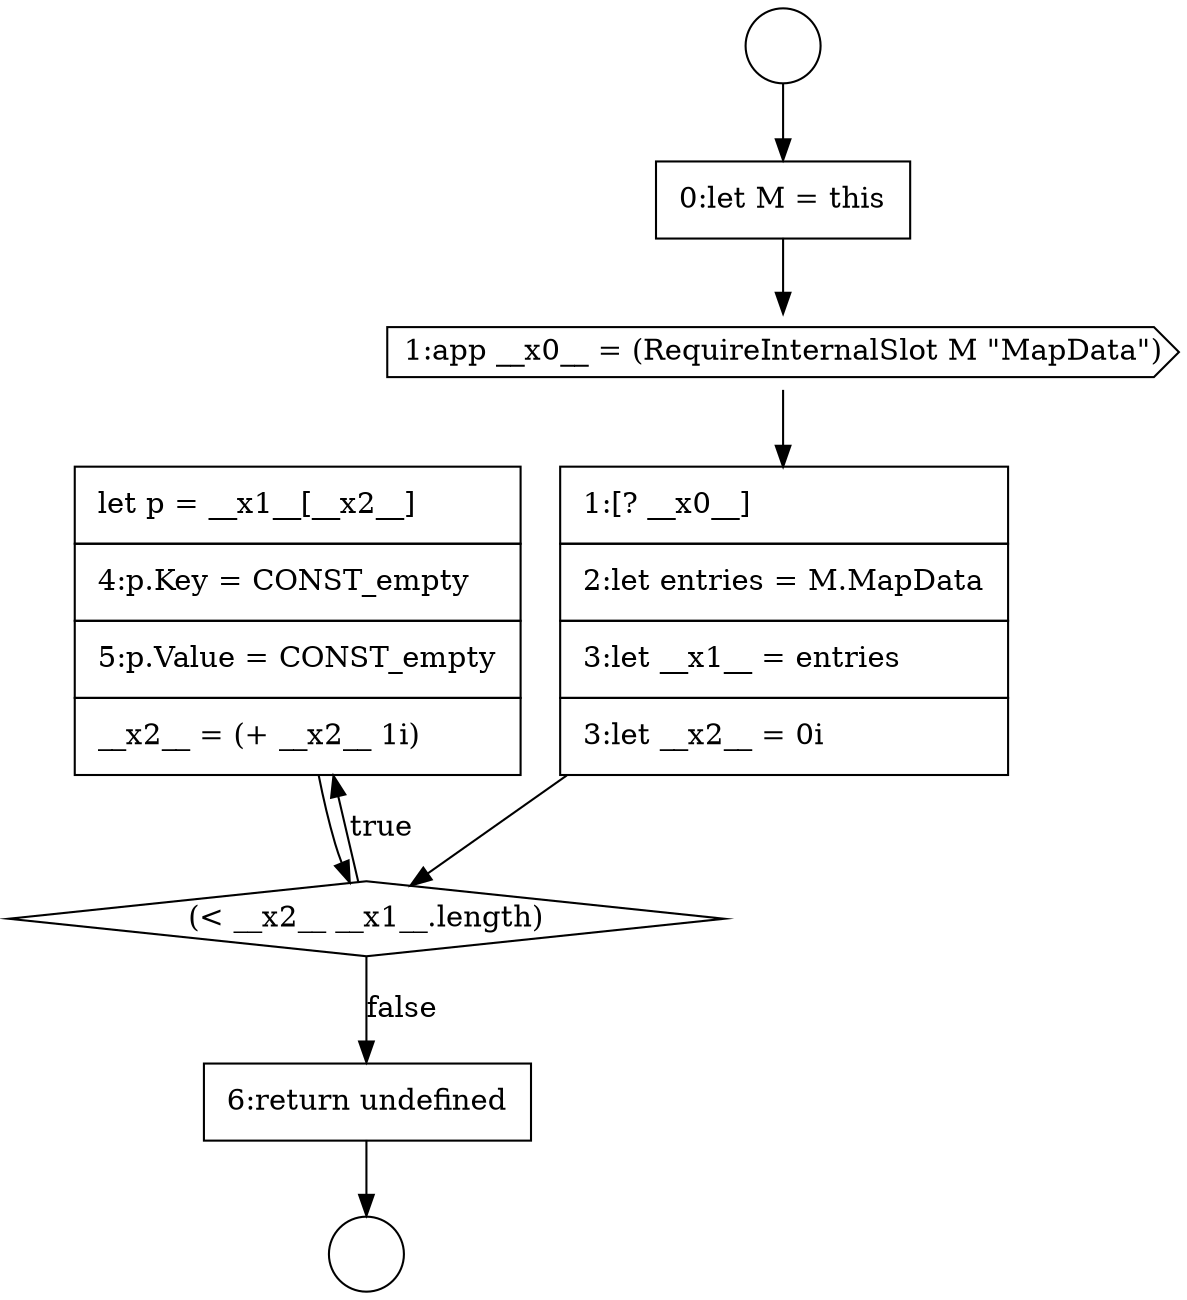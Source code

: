 digraph {
  node16845 [shape=none, margin=0, label=<<font color="black">
    <table border="0" cellborder="1" cellspacing="0" cellpadding="10">
      <tr><td align="left">let p = __x1__[__x2__]</td></tr>
      <tr><td align="left">4:p.Key = CONST_empty</td></tr>
      <tr><td align="left">5:p.Value = CONST_empty</td></tr>
      <tr><td align="left">__x2__ = (+ __x2__ 1i)</td></tr>
    </table>
  </font>> color="black" fillcolor="white" style=filled]
  node16840 [shape=circle label=" " color="black" fillcolor="white" style=filled]
  node16841 [shape=none, margin=0, label=<<font color="black">
    <table border="0" cellborder="1" cellspacing="0" cellpadding="10">
      <tr><td align="left">0:let M = this</td></tr>
    </table>
  </font>> color="black" fillcolor="white" style=filled]
  node16844 [shape=diamond, label=<<font color="black">(&lt; __x2__ __x1__.length)</font>> color="black" fillcolor="white" style=filled]
  node16843 [shape=none, margin=0, label=<<font color="black">
    <table border="0" cellborder="1" cellspacing="0" cellpadding="10">
      <tr><td align="left">1:[? __x0__]</td></tr>
      <tr><td align="left">2:let entries = M.MapData</td></tr>
      <tr><td align="left">3:let __x1__ = entries</td></tr>
      <tr><td align="left">3:let __x2__ = 0i</td></tr>
    </table>
  </font>> color="black" fillcolor="white" style=filled]
  node16842 [shape=cds, label=<<font color="black">1:app __x0__ = (RequireInternalSlot M &quot;MapData&quot;)</font>> color="black" fillcolor="white" style=filled]
  node16839 [shape=circle label=" " color="black" fillcolor="white" style=filled]
  node16846 [shape=none, margin=0, label=<<font color="black">
    <table border="0" cellborder="1" cellspacing="0" cellpadding="10">
      <tr><td align="left">6:return undefined</td></tr>
    </table>
  </font>> color="black" fillcolor="white" style=filled]
  node16841 -> node16842 [ color="black"]
  node16846 -> node16840 [ color="black"]
  node16843 -> node16844 [ color="black"]
  node16842 -> node16843 [ color="black"]
  node16839 -> node16841 [ color="black"]
  node16844 -> node16845 [label=<<font color="black">true</font>> color="black"]
  node16844 -> node16846 [label=<<font color="black">false</font>> color="black"]
  node16845 -> node16844 [ color="black"]
}
